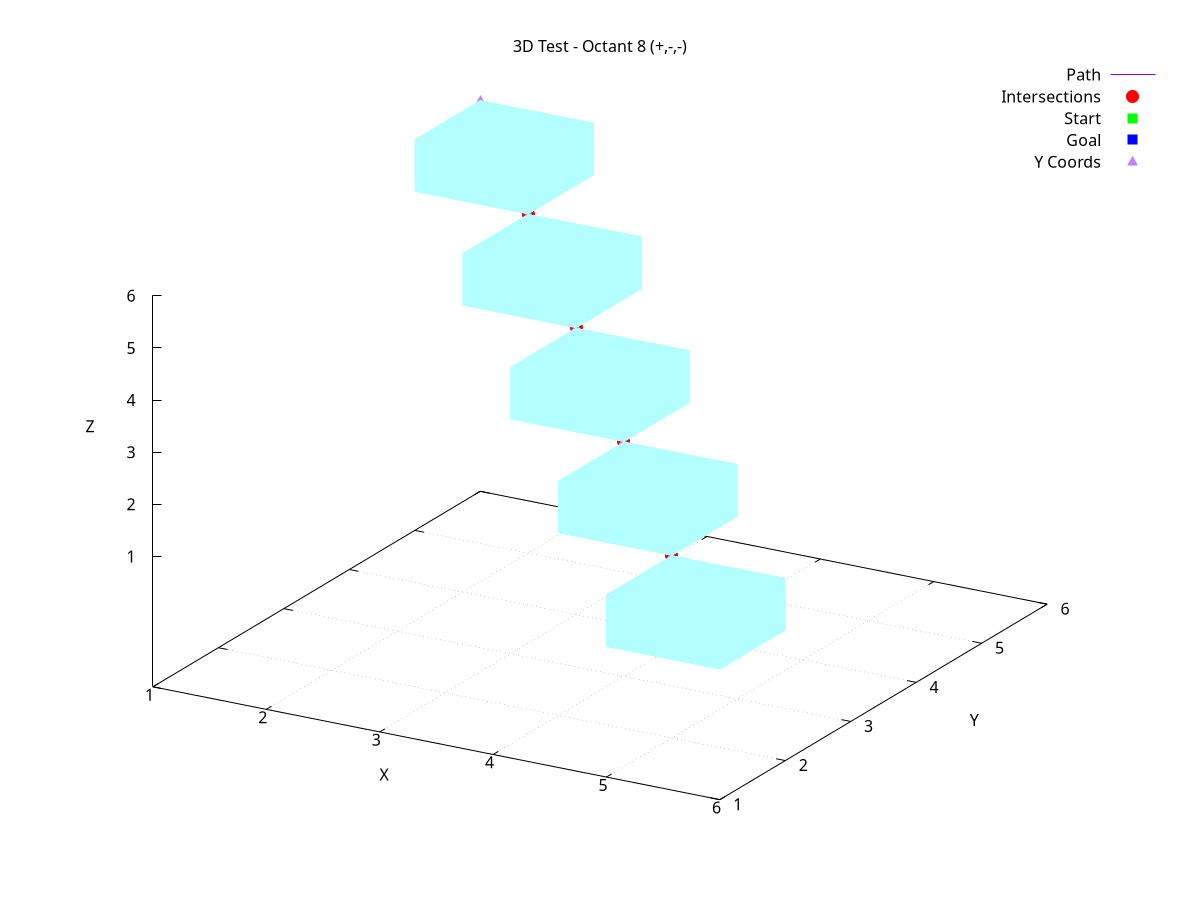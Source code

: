 set term pngcairo size 800,800
set output '3D Test - Octant 8 (+,-,-).png'
set title '3D Test - Octant 8 (+,-,-)'
set xlabel 'X'
set ylabel 'Y'
set zlabel 'Z'
set grid
set view 60, 30
set arrow 1 from 1.5,5.5,5.5 to 1.5,5.5,5.5 head filled lw 2 lc 'red'
set arrow 2 from 2,5,5 to 2.5,4.5,4.5 head filled lw 2 lc 'red'
set arrow 3 from 3,4,4 to 3.5,3.5,3.5 head filled lw 2 lc 'red'
set arrow 4 from 4,3,3 to 4.5,2.5,2.5 head filled lw 2 lc 'red'
set arrow 5 from 5,2,2 to 5.5,1.5,1.5 head filled lw 2 lc 'red'
set pm3d depthorder
splot '-' with lines title 'Path', '-' with points pt 7 ps 2 lc 'red' title 'Intersections', '-' with points pt 5 ps 1.5 lc 'green' title 'Start', '-' with points pt 5 ps 1.5 lc 'blue' title 'Goal', '-' with points pt 9 ps 1.5 lc 'purple' title 'Y Coords', '-' with polygons fill solid 0.3 border lc 'cyan' notitle, '-' with polygons fill solid 0.3 border lc 'cyan' notitle, '-' with polygons fill solid 0.3 border lc 'cyan' notitle, '-' with polygons fill solid 0.3 border lc 'cyan' notitle, '-' with polygons fill solid 0.3 border lc 'cyan' notitle
1.5 5.5 5.5
2 5 5
3 4 4
4 3 3
5 2 2
5.5 1.5 1.5
e
1.5 5.5 5.5
2 5 5
3 4 4
4 3 3
5 2 2
e
1.5 5.5 5.5
e
5.5 1.5 1.5
e
1 6 6
2 5 5
3 4 4
4 3 3
5 2 2
e
1 5 5
2 5 5
2 6 5
1 6 5
1 5 5

1 5 6
2 5 6
2 6 6
1 6 6
1 5 6

1 5 5
2 5 5
2 5 6
1 5 6
1 5 5

1 6 5
2 6 5
2 6 6
1 6 6
1 6 5

1 5 5
1 6 5
1 6 6
1 5 6
1 5 5

2 5 5
2 6 5
2 6 6
2 5 6
2 5 5

e
2 4 4
3 4 4
3 5 4
2 5 4
2 4 4

2 4 5
3 4 5
3 5 5
2 5 5
2 4 5

2 4 4
3 4 4
3 4 5
2 4 5
2 4 4

2 5 4
3 5 4
3 5 5
2 5 5
2 5 4

2 4 4
2 5 4
2 5 5
2 4 5
2 4 4

3 4 4
3 5 4
3 5 5
3 4 5
3 4 4

e
3 3 3
4 3 3
4 4 3
3 4 3
3 3 3

3 3 4
4 3 4
4 4 4
3 4 4
3 3 4

3 3 3
4 3 3
4 3 4
3 3 4
3 3 3

3 4 3
4 4 3
4 4 4
3 4 4
3 4 3

3 3 3
3 4 3
3 4 4
3 3 4
3 3 3

4 3 3
4 4 3
4 4 4
4 3 4
4 3 3

e
4 2 2
5 2 2
5 3 2
4 3 2
4 2 2

4 2 3
5 2 3
5 3 3
4 3 3
4 2 3

4 2 2
5 2 2
5 2 3
4 2 3
4 2 2

4 3 2
5 3 2
5 3 3
4 3 3
4 3 2

4 2 2
4 3 2
4 3 3
4 2 3
4 2 2

5 2 2
5 3 2
5 3 3
5 2 3
5 2 2

e
5 1 1
6 1 1
6 2 1
5 2 1
5 1 1

5 1 2
6 1 2
6 2 2
5 2 2
5 1 2

5 1 1
6 1 1
6 1 2
5 1 2
5 1 1

5 2 1
6 2 1
6 2 2
5 2 2
5 2 1

5 1 1
5 2 1
5 2 2
5 1 2
5 1 1

6 1 1
6 2 1
6 2 2
6 1 2
6 1 1

e
